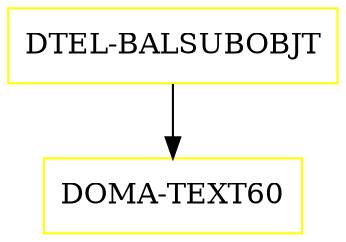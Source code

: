 digraph G {
  "DTEL-BALSUBOBJT" [shape=box,color=yellow];
  "DOMA-TEXT60" [shape=box,color=yellow,URL="./DOMA_TEXT60.html"];
  "DTEL-BALSUBOBJT" -> "DOMA-TEXT60";
}

